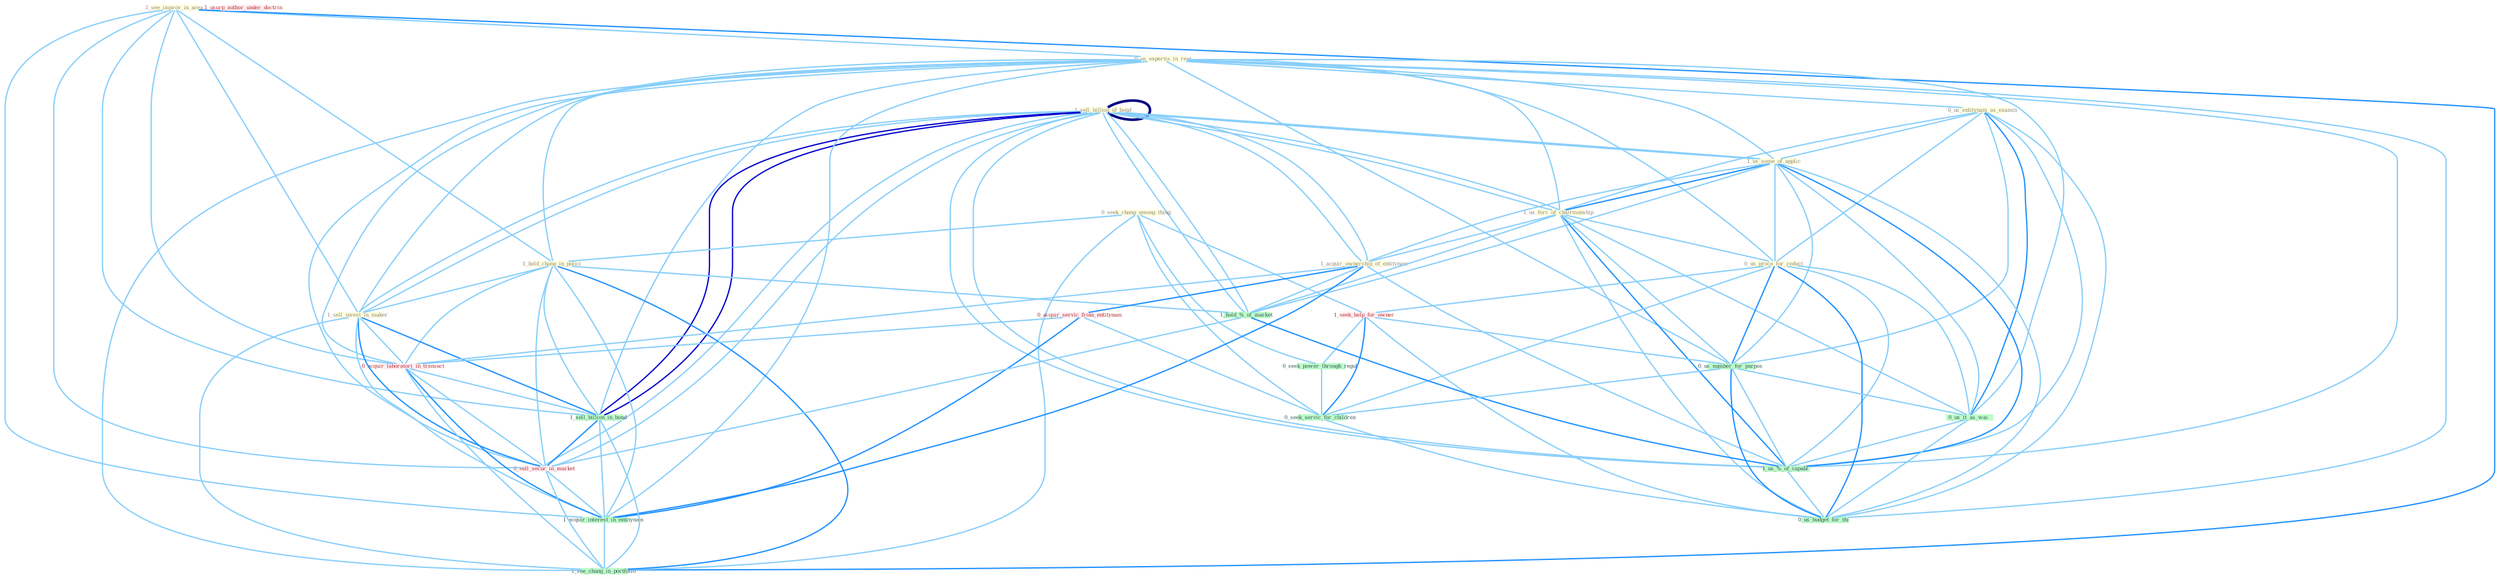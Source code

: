 Graph G{ 
    node
    [shape=polygon,style=filled,width=.5,height=.06,color="#BDFCC9",fixedsize=true,fontsize=4,
    fontcolor="#2f4f4f"];
    {node
    [color="#ffffe0", fontcolor="#8b7d6b"] "1_sell_billion_of_bond " "1_see_improv_in_area " "0_us_expertis_in_rest " "0_seek_chang_among_thing " "0_us_entitynam_as_examin " "1_hold_chang_in_polici " "1_sell_billion_of_bond " "1_sell_invest_in_maker " "1_us_some_of_applic " "1_us_forc_of_chairmanship " "1_acquir_ownership_of_entitynam " "0_us_proce_for_reduct "}
{node [color="#fff0f5", fontcolor="#b22222"] "1_seek_help_for_owner " "0_acquir_servic_from_entitynam " "0_acquir_laboratori_in_transact " "1_usurp_author_under_doctrin " "0_sell_secur_in_market "}
edge [color="#B0E2FF"];

	"1_sell_billion_of_bond " -- "1_sell_billion_of_bond " [w="4", style=bold, color="#000080", len=0.4];
	"1_sell_billion_of_bond " -- "1_sell_invest_in_maker " [w="1", color="#87cefa" ];
	"1_sell_billion_of_bond " -- "1_us_some_of_applic " [w="1", color="#87cefa" ];
	"1_sell_billion_of_bond " -- "1_us_forc_of_chairmanship " [w="1", color="#87cefa" ];
	"1_sell_billion_of_bond " -- "1_acquir_ownership_of_entitynam " [w="1", color="#87cefa" ];
	"1_sell_billion_of_bond " -- "1_hold_%_of_market " [w="1", color="#87cefa" ];
	"1_sell_billion_of_bond " -- "1_sell_billion_in_bond " [w="3", color="#0000cd" , len=0.6];
	"1_sell_billion_of_bond " -- "1_us_%_of_capabl " [w="1", color="#87cefa" ];
	"1_sell_billion_of_bond " -- "0_sell_secur_in_market " [w="1", color="#87cefa" ];
	"1_see_improv_in_area " -- "0_us_expertis_in_rest " [w="1", color="#87cefa" ];
	"1_see_improv_in_area " -- "1_hold_chang_in_polici " [w="1", color="#87cefa" ];
	"1_see_improv_in_area " -- "1_sell_invest_in_maker " [w="1", color="#87cefa" ];
	"1_see_improv_in_area " -- "0_acquir_laboratori_in_transact " [w="1", color="#87cefa" ];
	"1_see_improv_in_area " -- "1_sell_billion_in_bond " [w="1", color="#87cefa" ];
	"1_see_improv_in_area " -- "0_sell_secur_in_market " [w="1", color="#87cefa" ];
	"1_see_improv_in_area " -- "1_acquir_interest_in_entitynam " [w="1", color="#87cefa" ];
	"1_see_improv_in_area " -- "1_see_chang_in_portfolio " [w="2", color="#1e90ff" , len=0.8];
	"0_us_expertis_in_rest " -- "0_us_entitynam_as_examin " [w="1", color="#87cefa" ];
	"0_us_expertis_in_rest " -- "1_hold_chang_in_polici " [w="1", color="#87cefa" ];
	"0_us_expertis_in_rest " -- "1_sell_invest_in_maker " [w="1", color="#87cefa" ];
	"0_us_expertis_in_rest " -- "1_us_some_of_applic " [w="1", color="#87cefa" ];
	"0_us_expertis_in_rest " -- "1_us_forc_of_chairmanship " [w="1", color="#87cefa" ];
	"0_us_expertis_in_rest " -- "0_us_proce_for_reduct " [w="1", color="#87cefa" ];
	"0_us_expertis_in_rest " -- "0_us_number_for_purpos " [w="1", color="#87cefa" ];
	"0_us_expertis_in_rest " -- "0_acquir_laboratori_in_transact " [w="1", color="#87cefa" ];
	"0_us_expertis_in_rest " -- "1_sell_billion_in_bond " [w="1", color="#87cefa" ];
	"0_us_expertis_in_rest " -- "0_us_it_as_wai " [w="1", color="#87cefa" ];
	"0_us_expertis_in_rest " -- "1_us_%_of_capabl " [w="1", color="#87cefa" ];
	"0_us_expertis_in_rest " -- "0_sell_secur_in_market " [w="1", color="#87cefa" ];
	"0_us_expertis_in_rest " -- "1_acquir_interest_in_entitynam " [w="1", color="#87cefa" ];
	"0_us_expertis_in_rest " -- "1_see_chang_in_portfolio " [w="1", color="#87cefa" ];
	"0_us_expertis_in_rest " -- "0_us_budget_for_thi " [w="1", color="#87cefa" ];
	"0_seek_chang_among_thing " -- "1_hold_chang_in_polici " [w="1", color="#87cefa" ];
	"0_seek_chang_among_thing " -- "1_seek_help_for_owner " [w="1", color="#87cefa" ];
	"0_seek_chang_among_thing " -- "0_seek_power_through_regul " [w="1", color="#87cefa" ];
	"0_seek_chang_among_thing " -- "0_seek_servic_for_children " [w="1", color="#87cefa" ];
	"0_seek_chang_among_thing " -- "1_see_chang_in_portfolio " [w="1", color="#87cefa" ];
	"0_us_entitynam_as_examin " -- "1_us_some_of_applic " [w="1", color="#87cefa" ];
	"0_us_entitynam_as_examin " -- "1_us_forc_of_chairmanship " [w="1", color="#87cefa" ];
	"0_us_entitynam_as_examin " -- "0_us_proce_for_reduct " [w="1", color="#87cefa" ];
	"0_us_entitynam_as_examin " -- "0_us_number_for_purpos " [w="1", color="#87cefa" ];
	"0_us_entitynam_as_examin " -- "0_us_it_as_wai " [w="2", color="#1e90ff" , len=0.8];
	"0_us_entitynam_as_examin " -- "1_us_%_of_capabl " [w="1", color="#87cefa" ];
	"0_us_entitynam_as_examin " -- "0_us_budget_for_thi " [w="1", color="#87cefa" ];
	"1_hold_chang_in_polici " -- "1_sell_invest_in_maker " [w="1", color="#87cefa" ];
	"1_hold_chang_in_polici " -- "1_hold_%_of_market " [w="1", color="#87cefa" ];
	"1_hold_chang_in_polici " -- "0_acquir_laboratori_in_transact " [w="1", color="#87cefa" ];
	"1_hold_chang_in_polici " -- "1_sell_billion_in_bond " [w="1", color="#87cefa" ];
	"1_hold_chang_in_polici " -- "0_sell_secur_in_market " [w="1", color="#87cefa" ];
	"1_hold_chang_in_polici " -- "1_acquir_interest_in_entitynam " [w="1", color="#87cefa" ];
	"1_hold_chang_in_polici " -- "1_see_chang_in_portfolio " [w="2", color="#1e90ff" , len=0.8];
	"1_sell_billion_of_bond " -- "1_sell_invest_in_maker " [w="1", color="#87cefa" ];
	"1_sell_billion_of_bond " -- "1_us_some_of_applic " [w="1", color="#87cefa" ];
	"1_sell_billion_of_bond " -- "1_us_forc_of_chairmanship " [w="1", color="#87cefa" ];
	"1_sell_billion_of_bond " -- "1_acquir_ownership_of_entitynam " [w="1", color="#87cefa" ];
	"1_sell_billion_of_bond " -- "1_hold_%_of_market " [w="1", color="#87cefa" ];
	"1_sell_billion_of_bond " -- "1_sell_billion_in_bond " [w="3", color="#0000cd" , len=0.6];
	"1_sell_billion_of_bond " -- "1_us_%_of_capabl " [w="1", color="#87cefa" ];
	"1_sell_billion_of_bond " -- "0_sell_secur_in_market " [w="1", color="#87cefa" ];
	"1_sell_invest_in_maker " -- "0_acquir_laboratori_in_transact " [w="1", color="#87cefa" ];
	"1_sell_invest_in_maker " -- "1_sell_billion_in_bond " [w="2", color="#1e90ff" , len=0.8];
	"1_sell_invest_in_maker " -- "0_sell_secur_in_market " [w="2", color="#1e90ff" , len=0.8];
	"1_sell_invest_in_maker " -- "1_acquir_interest_in_entitynam " [w="1", color="#87cefa" ];
	"1_sell_invest_in_maker " -- "1_see_chang_in_portfolio " [w="1", color="#87cefa" ];
	"1_us_some_of_applic " -- "1_us_forc_of_chairmanship " [w="2", color="#1e90ff" , len=0.8];
	"1_us_some_of_applic " -- "1_acquir_ownership_of_entitynam " [w="1", color="#87cefa" ];
	"1_us_some_of_applic " -- "0_us_proce_for_reduct " [w="1", color="#87cefa" ];
	"1_us_some_of_applic " -- "1_hold_%_of_market " [w="1", color="#87cefa" ];
	"1_us_some_of_applic " -- "0_us_number_for_purpos " [w="1", color="#87cefa" ];
	"1_us_some_of_applic " -- "0_us_it_as_wai " [w="1", color="#87cefa" ];
	"1_us_some_of_applic " -- "1_us_%_of_capabl " [w="2", color="#1e90ff" , len=0.8];
	"1_us_some_of_applic " -- "0_us_budget_for_thi " [w="1", color="#87cefa" ];
	"1_us_forc_of_chairmanship " -- "1_acquir_ownership_of_entitynam " [w="1", color="#87cefa" ];
	"1_us_forc_of_chairmanship " -- "0_us_proce_for_reduct " [w="1", color="#87cefa" ];
	"1_us_forc_of_chairmanship " -- "1_hold_%_of_market " [w="1", color="#87cefa" ];
	"1_us_forc_of_chairmanship " -- "0_us_number_for_purpos " [w="1", color="#87cefa" ];
	"1_us_forc_of_chairmanship " -- "0_us_it_as_wai " [w="1", color="#87cefa" ];
	"1_us_forc_of_chairmanship " -- "1_us_%_of_capabl " [w="2", color="#1e90ff" , len=0.8];
	"1_us_forc_of_chairmanship " -- "0_us_budget_for_thi " [w="1", color="#87cefa" ];
	"1_acquir_ownership_of_entitynam " -- "0_acquir_servic_from_entitynam " [w="2", color="#1e90ff" , len=0.8];
	"1_acquir_ownership_of_entitynam " -- "1_hold_%_of_market " [w="1", color="#87cefa" ];
	"1_acquir_ownership_of_entitynam " -- "0_acquir_laboratori_in_transact " [w="1", color="#87cefa" ];
	"1_acquir_ownership_of_entitynam " -- "1_us_%_of_capabl " [w="1", color="#87cefa" ];
	"1_acquir_ownership_of_entitynam " -- "1_acquir_interest_in_entitynam " [w="2", color="#1e90ff" , len=0.8];
	"0_us_proce_for_reduct " -- "1_seek_help_for_owner " [w="1", color="#87cefa" ];
	"0_us_proce_for_reduct " -- "0_us_number_for_purpos " [w="2", color="#1e90ff" , len=0.8];
	"0_us_proce_for_reduct " -- "0_us_it_as_wai " [w="1", color="#87cefa" ];
	"0_us_proce_for_reduct " -- "1_us_%_of_capabl " [w="1", color="#87cefa" ];
	"0_us_proce_for_reduct " -- "0_seek_servic_for_children " [w="1", color="#87cefa" ];
	"0_us_proce_for_reduct " -- "0_us_budget_for_thi " [w="2", color="#1e90ff" , len=0.8];
	"1_seek_help_for_owner " -- "0_seek_power_through_regul " [w="1", color="#87cefa" ];
	"1_seek_help_for_owner " -- "0_us_number_for_purpos " [w="1", color="#87cefa" ];
	"1_seek_help_for_owner " -- "0_seek_servic_for_children " [w="2", color="#1e90ff" , len=0.8];
	"1_seek_help_for_owner " -- "0_us_budget_for_thi " [w="1", color="#87cefa" ];
	"0_acquir_servic_from_entitynam " -- "0_acquir_laboratori_in_transact " [w="1", color="#87cefa" ];
	"0_acquir_servic_from_entitynam " -- "1_acquir_interest_in_entitynam " [w="2", color="#1e90ff" , len=0.8];
	"0_acquir_servic_from_entitynam " -- "0_seek_servic_for_children " [w="1", color="#87cefa" ];
	"1_hold_%_of_market " -- "1_us_%_of_capabl " [w="2", color="#1e90ff" , len=0.8];
	"1_hold_%_of_market " -- "0_sell_secur_in_market " [w="1", color="#87cefa" ];
	"0_seek_power_through_regul " -- "0_seek_servic_for_children " [w="1", color="#87cefa" ];
	"0_us_number_for_purpos " -- "0_us_it_as_wai " [w="1", color="#87cefa" ];
	"0_us_number_for_purpos " -- "1_us_%_of_capabl " [w="1", color="#87cefa" ];
	"0_us_number_for_purpos " -- "0_seek_servic_for_children " [w="1", color="#87cefa" ];
	"0_us_number_for_purpos " -- "0_us_budget_for_thi " [w="2", color="#1e90ff" , len=0.8];
	"0_acquir_laboratori_in_transact " -- "1_sell_billion_in_bond " [w="1", color="#87cefa" ];
	"0_acquir_laboratori_in_transact " -- "0_sell_secur_in_market " [w="1", color="#87cefa" ];
	"0_acquir_laboratori_in_transact " -- "1_acquir_interest_in_entitynam " [w="2", color="#1e90ff" , len=0.8];
	"0_acquir_laboratori_in_transact " -- "1_see_chang_in_portfolio " [w="1", color="#87cefa" ];
	"1_sell_billion_in_bond " -- "0_sell_secur_in_market " [w="2", color="#1e90ff" , len=0.8];
	"1_sell_billion_in_bond " -- "1_acquir_interest_in_entitynam " [w="1", color="#87cefa" ];
	"1_sell_billion_in_bond " -- "1_see_chang_in_portfolio " [w="1", color="#87cefa" ];
	"0_us_it_as_wai " -- "1_us_%_of_capabl " [w="1", color="#87cefa" ];
	"0_us_it_as_wai " -- "0_us_budget_for_thi " [w="1", color="#87cefa" ];
	"1_us_%_of_capabl " -- "0_us_budget_for_thi " [w="1", color="#87cefa" ];
	"0_sell_secur_in_market " -- "1_acquir_interest_in_entitynam " [w="1", color="#87cefa" ];
	"0_sell_secur_in_market " -- "1_see_chang_in_portfolio " [w="1", color="#87cefa" ];
	"1_acquir_interest_in_entitynam " -- "1_see_chang_in_portfolio " [w="1", color="#87cefa" ];
	"0_seek_servic_for_children " -- "0_us_budget_for_thi " [w="1", color="#87cefa" ];
}
